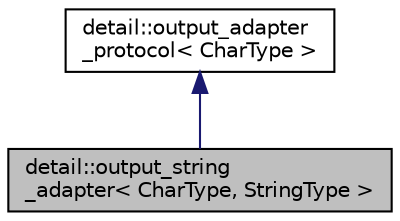 digraph "detail::output_string_adapter&lt; CharType, StringType &gt;"
{
 // LATEX_PDF_SIZE
  edge [fontname="Helvetica",fontsize="10",labelfontname="Helvetica",labelfontsize="10"];
  node [fontname="Helvetica",fontsize="10",shape=record];
  Node1 [label="detail::output_string\l_adapter\< CharType, StringType \>",height=0.2,width=0.4,color="black", fillcolor="grey75", style="filled", fontcolor="black",tooltip="output adapter for basic_string"];
  Node2 -> Node1 [dir="back",color="midnightblue",fontsize="10",style="solid"];
  Node2 [label="detail::output_adapter\l_protocol\< CharType \>",height=0.2,width=0.4,color="black", fillcolor="white", style="filled",URL="$structdetail_1_1output__adapter__protocol.html",tooltip="abstract output adapter interface"];
}
